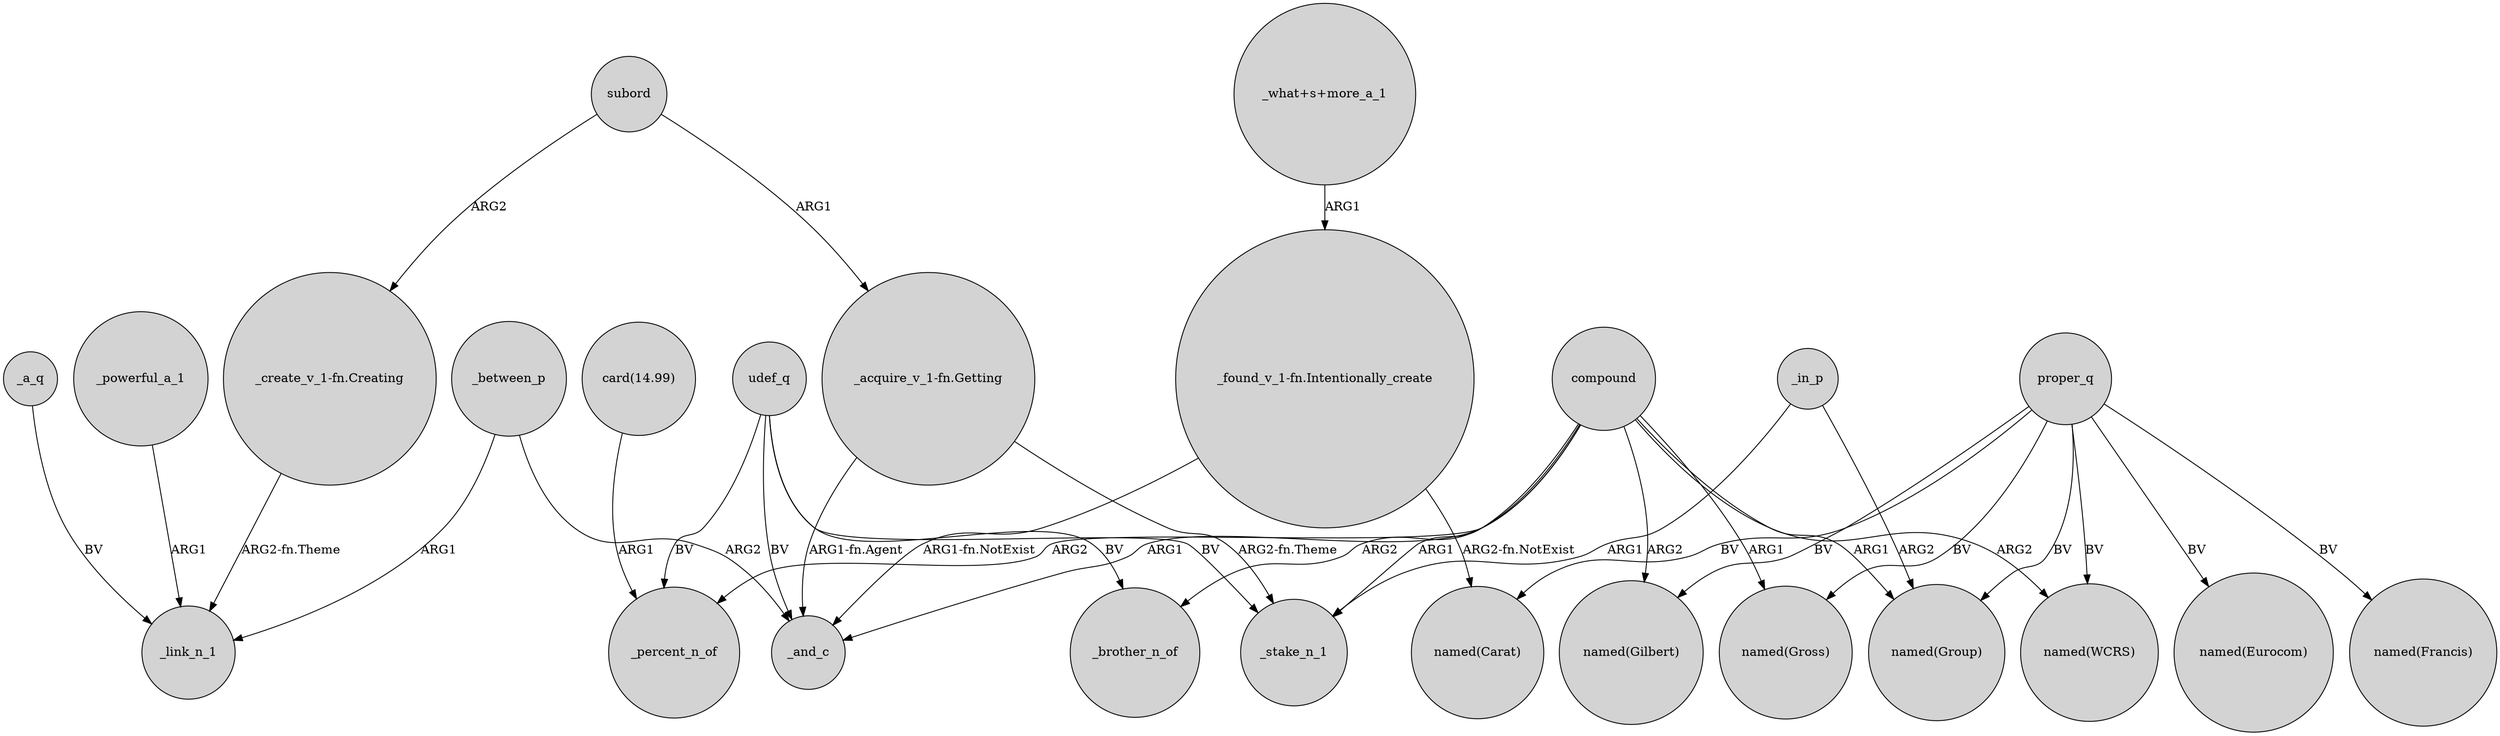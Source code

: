 digraph {
	node [shape=circle style=filled]
	"_create_v_1-fn.Creating" -> _link_n_1 [label="ARG2-fn.Theme"]
	subord -> "_acquire_v_1-fn.Getting" [label=ARG1]
	compound -> _brother_n_of [label=ARG2]
	compound -> "named(Gross)" [label=ARG1]
	"_found_v_1-fn.Intentionally_create" -> "named(Carat)" [label="ARG2-fn.NotExist"]
	udef_q -> _brother_n_of [label=BV]
	compound -> "named(WCRS)" [label=ARG2]
	subord -> "_create_v_1-fn.Creating" [label=ARG2]
	proper_q -> "named(Eurocom)" [label=BV]
	proper_q -> "named(Carat)" [label=BV]
	"_what+s+more_a_1" -> "_found_v_1-fn.Intentionally_create" [label=ARG1]
	"_found_v_1-fn.Intentionally_create" -> _and_c [label="ARG1-fn.NotExist"]
	"_acquire_v_1-fn.Getting" -> _stake_n_1 [label="ARG2-fn.Theme"]
	compound -> _percent_n_of [label=ARG2]
	_a_q -> _link_n_1 [label=BV]
	compound -> "named(Group)" [label=ARG1]
	compound -> "named(Gilbert)" [label=ARG2]
	_in_p -> _stake_n_1 [label=ARG1]
	proper_q -> "named(Gilbert)" [label=BV]
	_between_p -> _link_n_1 [label=ARG1]
	_between_p -> _and_c [label=ARG2]
	compound -> _and_c [label=ARG1]
	proper_q -> "named(Gross)" [label=BV]
	proper_q -> "named(WCRS)" [label=BV]
	compound -> _stake_n_1 [label=ARG1]
	"_acquire_v_1-fn.Getting" -> _and_c [label="ARG1-fn.Agent"]
	proper_q -> "named(Francis)" [label=BV]
	proper_q -> "named(Group)" [label=BV]
	udef_q -> _percent_n_of [label=BV]
	udef_q -> _stake_n_1 [label=BV]
	"card(14.99)" -> _percent_n_of [label=ARG1]
	udef_q -> _and_c [label=BV]
	_powerful_a_1 -> _link_n_1 [label=ARG1]
	_in_p -> "named(Group)" [label=ARG2]
}
